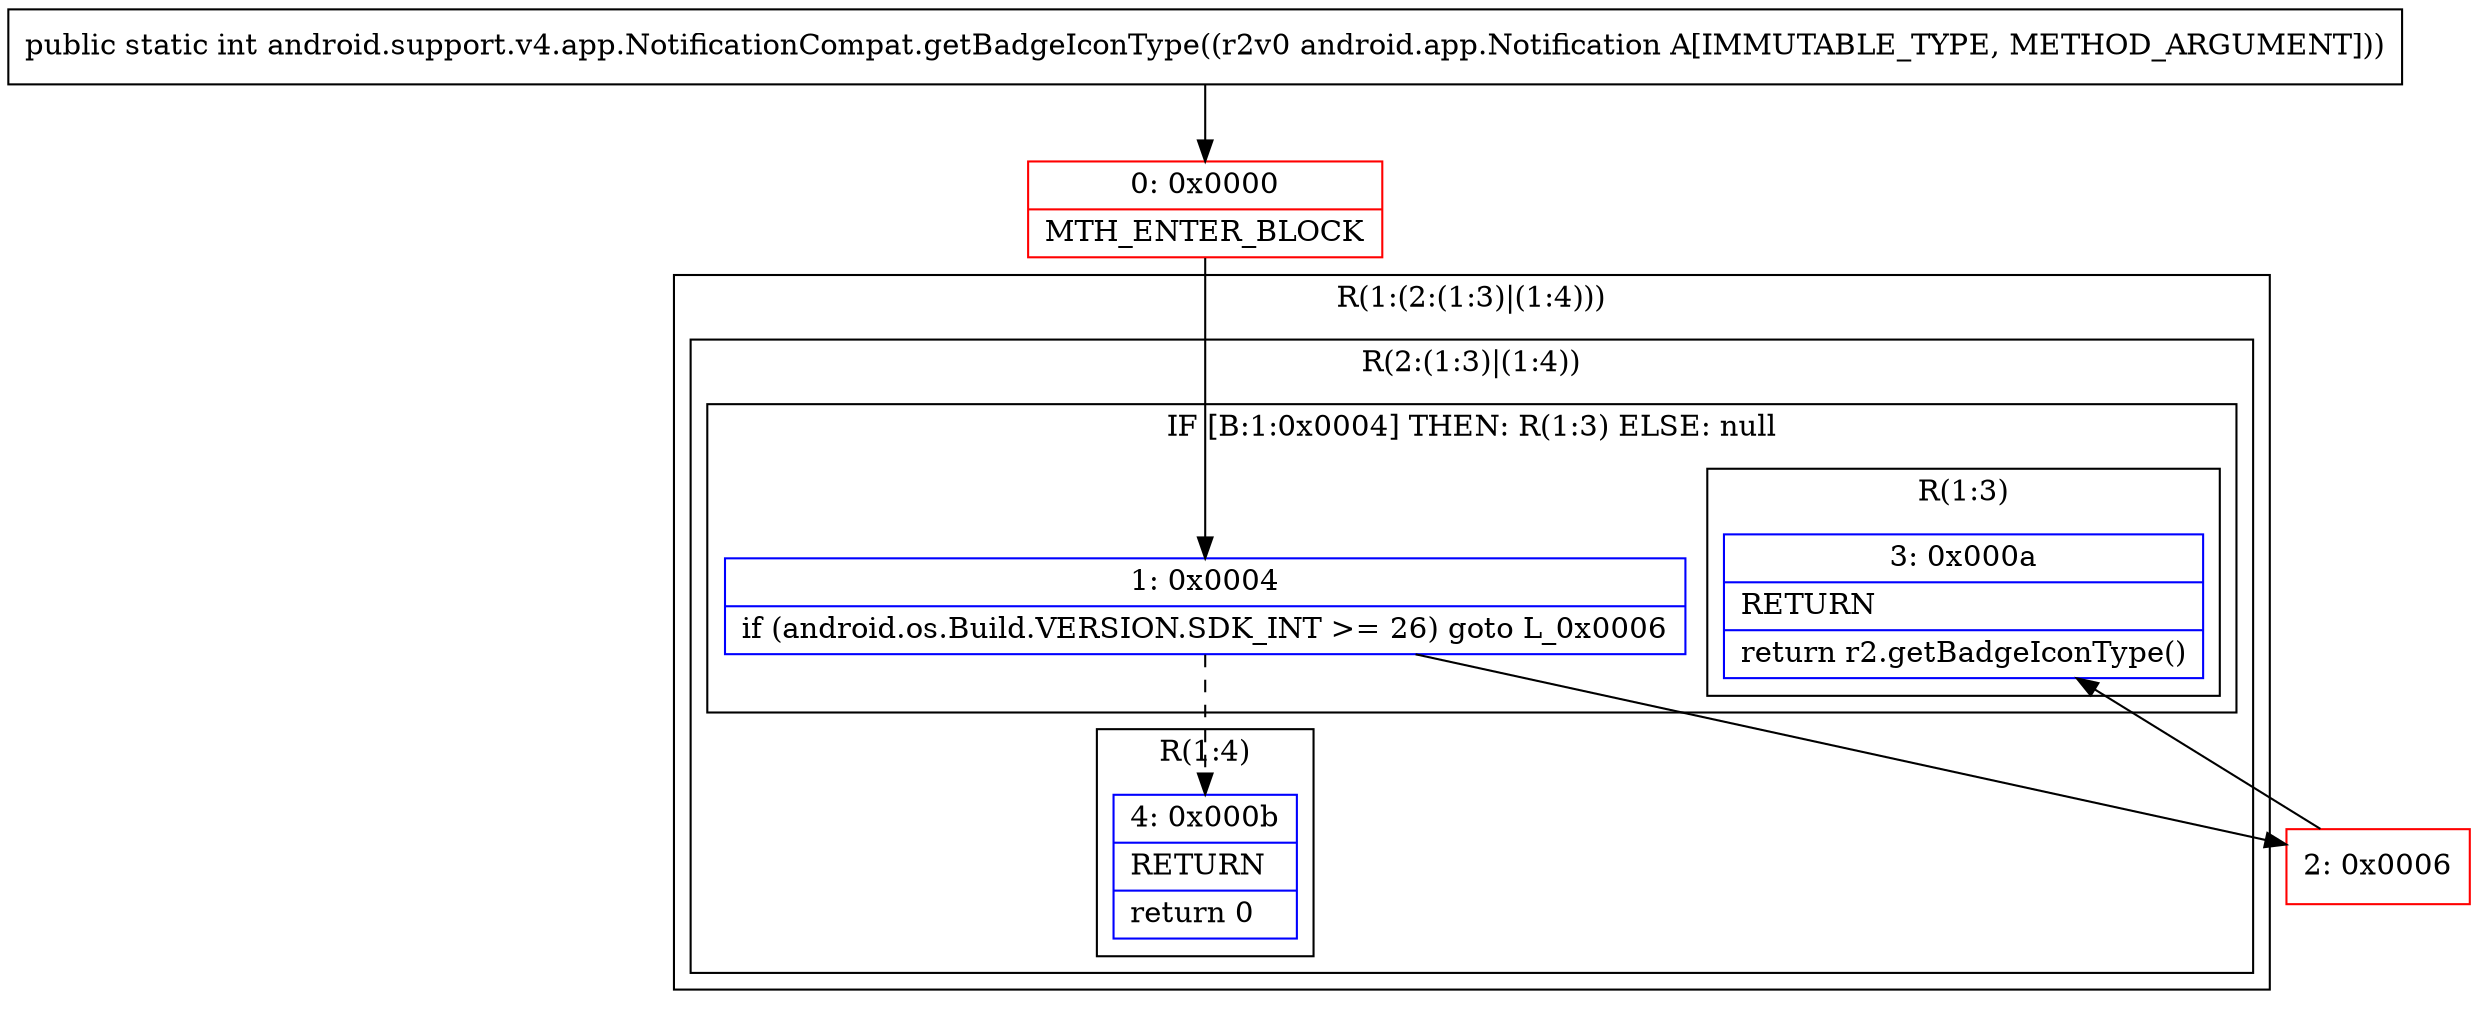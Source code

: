 digraph "CFG forandroid.support.v4.app.NotificationCompat.getBadgeIconType(Landroid\/app\/Notification;)I" {
subgraph cluster_Region_818817648 {
label = "R(1:(2:(1:3)|(1:4)))";
node [shape=record,color=blue];
subgraph cluster_Region_1395998619 {
label = "R(2:(1:3)|(1:4))";
node [shape=record,color=blue];
subgraph cluster_IfRegion_1416718073 {
label = "IF [B:1:0x0004] THEN: R(1:3) ELSE: null";
node [shape=record,color=blue];
Node_1 [shape=record,label="{1\:\ 0x0004|if (android.os.Build.VERSION.SDK_INT \>= 26) goto L_0x0006\l}"];
subgraph cluster_Region_1931790701 {
label = "R(1:3)";
node [shape=record,color=blue];
Node_3 [shape=record,label="{3\:\ 0x000a|RETURN\l|return r2.getBadgeIconType()\l}"];
}
}
subgraph cluster_Region_855171283 {
label = "R(1:4)";
node [shape=record,color=blue];
Node_4 [shape=record,label="{4\:\ 0x000b|RETURN\l|return 0\l}"];
}
}
}
Node_0 [shape=record,color=red,label="{0\:\ 0x0000|MTH_ENTER_BLOCK\l}"];
Node_2 [shape=record,color=red,label="{2\:\ 0x0006}"];
MethodNode[shape=record,label="{public static int android.support.v4.app.NotificationCompat.getBadgeIconType((r2v0 android.app.Notification A[IMMUTABLE_TYPE, METHOD_ARGUMENT])) }"];
MethodNode -> Node_0;
Node_1 -> Node_2;
Node_1 -> Node_4[style=dashed];
Node_0 -> Node_1;
Node_2 -> Node_3;
}

